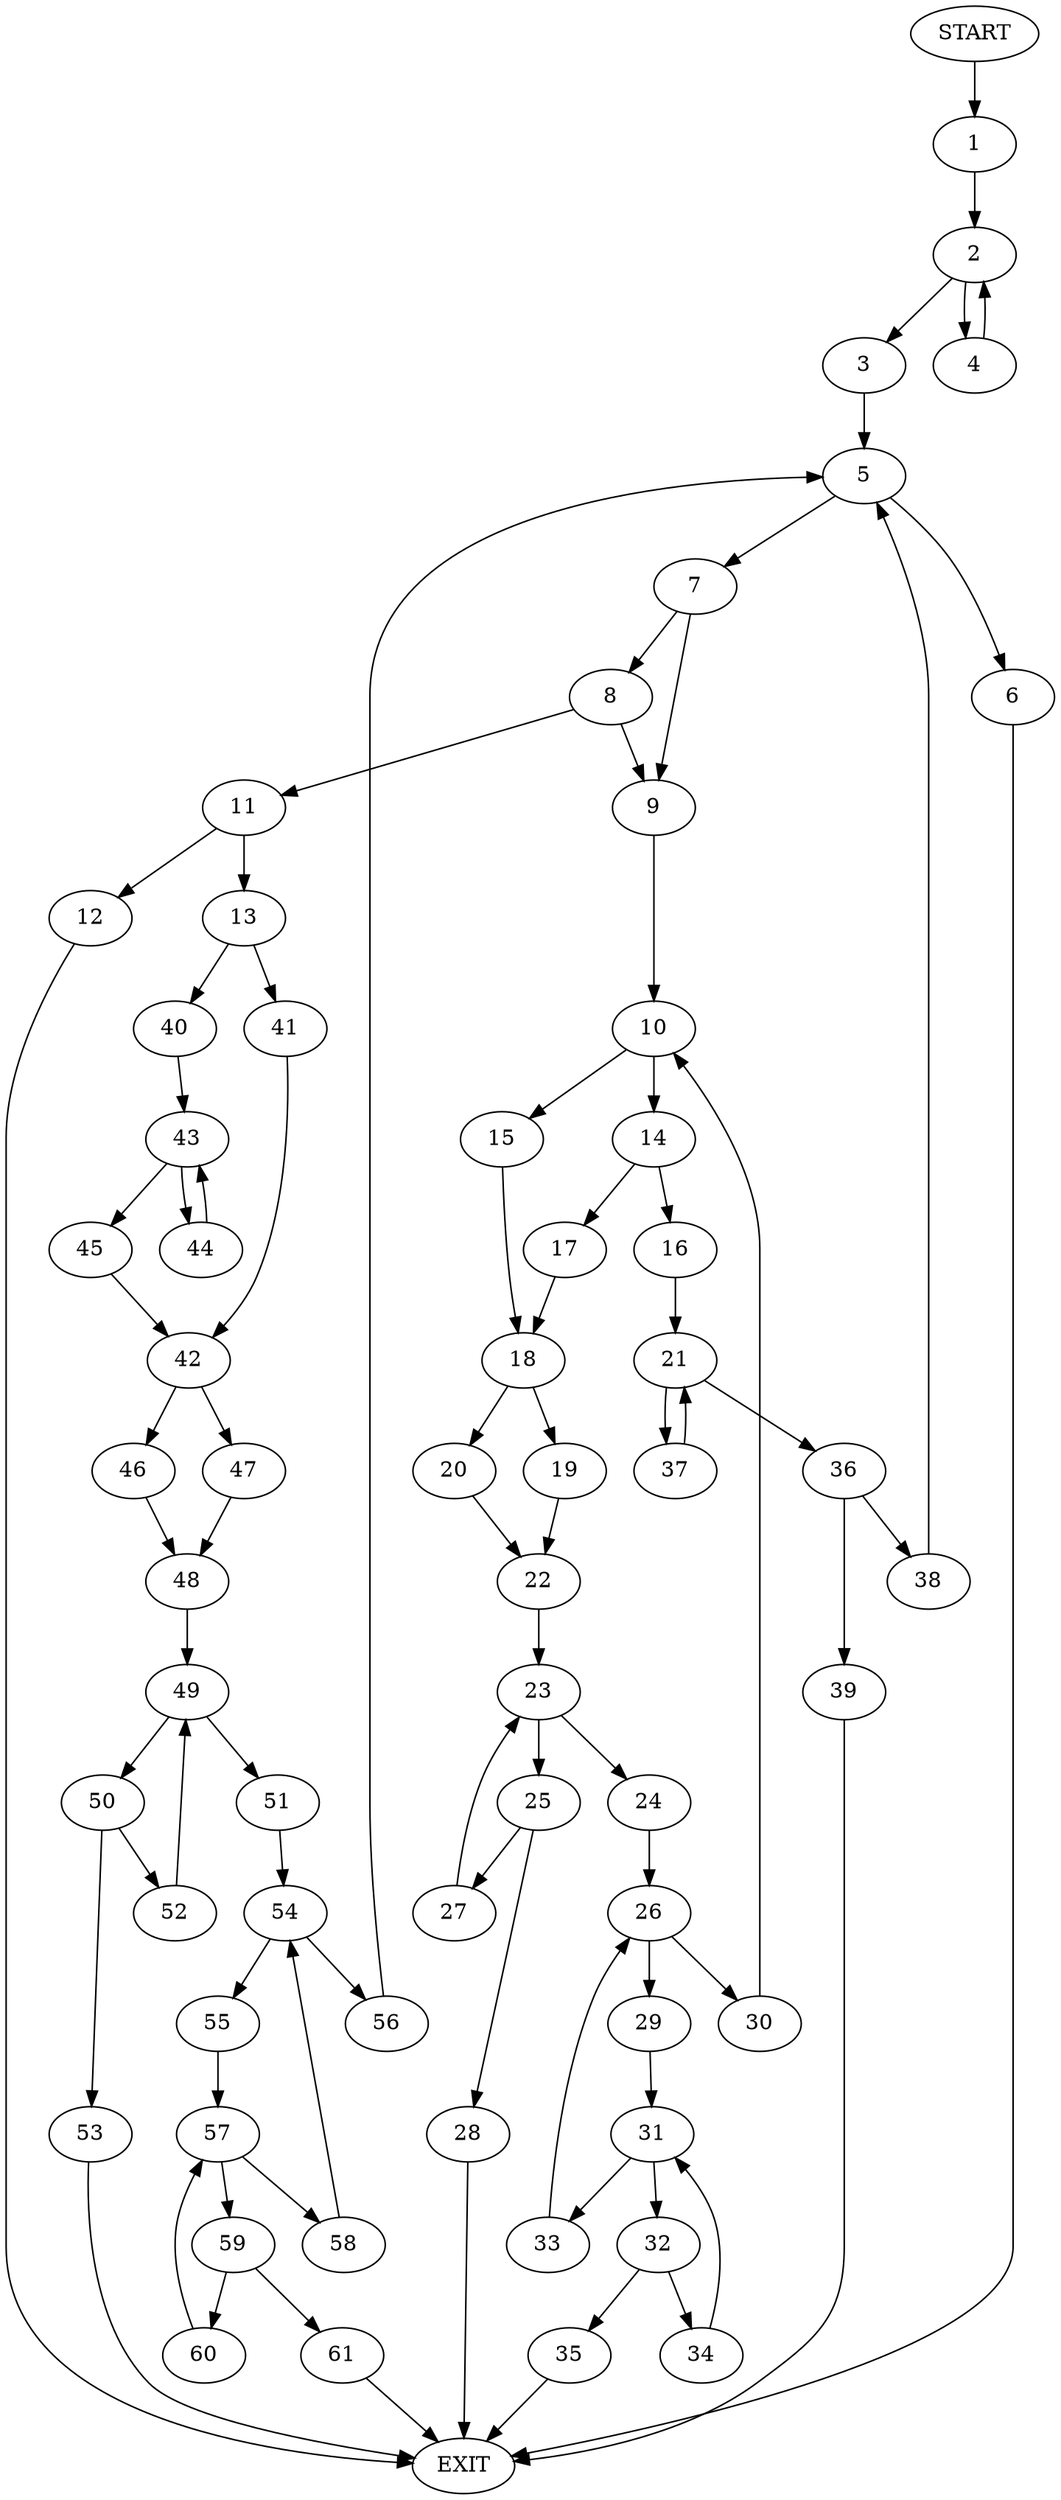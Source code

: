 digraph {
0 [label="START"]
62 [label="EXIT"]
0 -> 1
1 -> 2
2 -> 3
2 -> 4
4 -> 2
3 -> 5
5 -> 6
5 -> 7
7 -> 8
7 -> 9
6 -> 62
9 -> 10
8 -> 11
8 -> 9
11 -> 12
11 -> 13
10 -> 14
10 -> 15
14 -> 16
14 -> 17
15 -> 18
18 -> 19
18 -> 20
16 -> 21
17 -> 18
19 -> 22
20 -> 22
22 -> 23
23 -> 24
23 -> 25
24 -> 26
25 -> 27
25 -> 28
28 -> 62
27 -> 23
26 -> 29
26 -> 30
30 -> 10
29 -> 31
31 -> 32
31 -> 33
32 -> 34
32 -> 35
33 -> 26
35 -> 62
34 -> 31
21 -> 36
21 -> 37
37 -> 21
36 -> 38
36 -> 39
38 -> 5
39 -> 62
13 -> 40
13 -> 41
12 -> 62
41 -> 42
40 -> 43
43 -> 44
43 -> 45
44 -> 43
45 -> 42
42 -> 46
42 -> 47
47 -> 48
46 -> 48
48 -> 49
49 -> 50
49 -> 51
50 -> 52
50 -> 53
51 -> 54
52 -> 49
53 -> 62
54 -> 55
54 -> 56
55 -> 57
56 -> 5
57 -> 58
57 -> 59
58 -> 54
59 -> 60
59 -> 61
60 -> 57
61 -> 62
}

